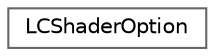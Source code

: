 digraph "类继承关系图"
{
 // LATEX_PDF_SIZE
  bgcolor="transparent";
  edge [fontname=Helvetica,fontsize=10,labelfontname=Helvetica,labelfontsize=10];
  node [fontname=Helvetica,fontsize=10,shape=box,height=0.2,width=0.4];
  rankdir="LR";
  Node0 [id="Node000000",label="LCShaderOption",height=0.2,width=0.4,color="grey40", fillcolor="white", style="filled",URL="$struct_l_c_shader_option.html",tooltip=" "];
}
